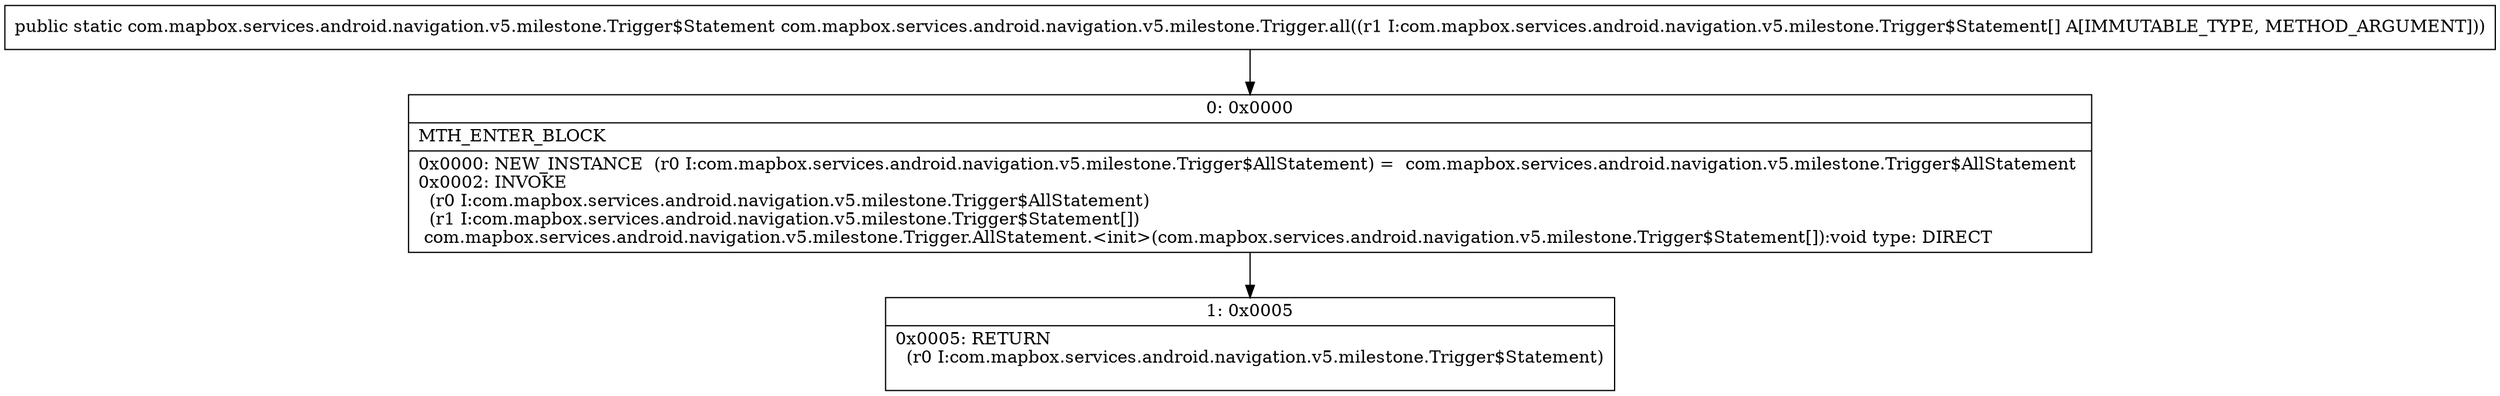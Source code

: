 digraph "CFG forcom.mapbox.services.android.navigation.v5.milestone.Trigger.all([Lcom\/mapbox\/services\/android\/navigation\/v5\/milestone\/Trigger$Statement;)Lcom\/mapbox\/services\/android\/navigation\/v5\/milestone\/Trigger$Statement;" {
Node_0 [shape=record,label="{0\:\ 0x0000|MTH_ENTER_BLOCK\l|0x0000: NEW_INSTANCE  (r0 I:com.mapbox.services.android.navigation.v5.milestone.Trigger$AllStatement) =  com.mapbox.services.android.navigation.v5.milestone.Trigger$AllStatement \l0x0002: INVOKE  \l  (r0 I:com.mapbox.services.android.navigation.v5.milestone.Trigger$AllStatement)\l  (r1 I:com.mapbox.services.android.navigation.v5.milestone.Trigger$Statement[])\l com.mapbox.services.android.navigation.v5.milestone.Trigger.AllStatement.\<init\>(com.mapbox.services.android.navigation.v5.milestone.Trigger$Statement[]):void type: DIRECT \l}"];
Node_1 [shape=record,label="{1\:\ 0x0005|0x0005: RETURN  \l  (r0 I:com.mapbox.services.android.navigation.v5.milestone.Trigger$Statement)\l \l}"];
MethodNode[shape=record,label="{public static com.mapbox.services.android.navigation.v5.milestone.Trigger$Statement com.mapbox.services.android.navigation.v5.milestone.Trigger.all((r1 I:com.mapbox.services.android.navigation.v5.milestone.Trigger$Statement[] A[IMMUTABLE_TYPE, METHOD_ARGUMENT])) }"];
MethodNode -> Node_0;
Node_0 -> Node_1;
}

